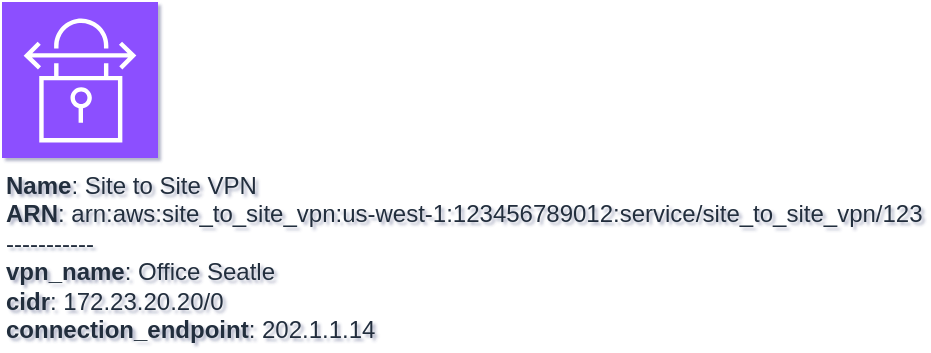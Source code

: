 <mxfile type="MultiCloud">
	<diagram id="diagram_1" name="AWS components">
		<mxGraphModel dx="1015" dy="661" grid="1" gridSize="10" guides="1" tooltips="1" connect="1" arrows="1" fold="1" page="1" pageScale="1" pageWidth="850" pageHeight="1100" math="0" shadow="1">
			<root>
				<mxCell id="0"/>
				<mxCell id="1" parent="0"/>
				<mxCell id="vertex:site_to_site_vpn:arn:aws:site_to_site_vpn:us-west-1:123456789012:service/site_to_site_vpn/123" value="&lt;b&gt;Name&lt;/b&gt;: Site to Site VPN&lt;BR&gt;&lt;b&gt;ARN&lt;/b&gt;: arn:aws:site_to_site_vpn:us-west-1:123456789012:service/site_to_site_vpn/123&lt;BR&gt;-----------&lt;BR&gt;&lt;b&gt;vpn_name&lt;/b&gt;: Office Seatle&lt;BR&gt;&lt;b&gt;cidr&lt;/b&gt;: 172.23.20.20/0&lt;BR&gt;&lt;b&gt;connection_endpoint&lt;/b&gt;: 202.1.1.14" style="sketch=0;outlineConnect=0;fontColor=#232F3E;fillColor=#8C4FFF;strokeColor=#ffffff;dashed=0;verticalLabelPosition=bottom;verticalAlign=top;align=left;html=1;fontSize=12;fontStyle=0;aspect=fixed;shape=mxgraph.aws4.resourceIcon;resIcon=mxgraph.aws4.site_to_site_vpn;" parent="1" vertex="1">
					<mxGeometry width="78" height="78" as="geometry"/>
				</mxCell>
			</root>
		</mxGraphModel>
	</diagram>
</mxfile>